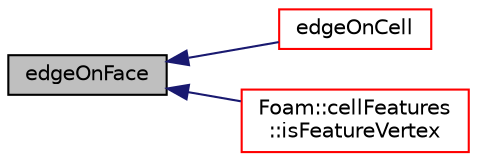 digraph "edgeOnFace"
{
  bgcolor="transparent";
  edge [fontname="Helvetica",fontsize="10",labelfontname="Helvetica",labelfontsize="10"];
  node [fontname="Helvetica",fontsize="10",shape=record];
  rankdir="LR";
  Node1 [label="edgeOnFace",height=0.2,width=0.4,color="black", fillcolor="grey75", style="filled", fontcolor="black"];
  Node1 -> Node2 [dir="back",color="midnightblue",fontsize="10",style="solid",fontname="Helvetica"];
  Node2 [label="edgeOnCell",height=0.2,width=0.4,color="red",URL="$a10993.html#aac8d01a4a4be8cce10b7536d4517b9f0",tooltip="Is edge used by cell. "];
  Node1 -> Node3 [dir="back",color="midnightblue",fontsize="10",style="solid",fontname="Helvetica"];
  Node3 [label="Foam::cellFeatures\l::isFeatureVertex",height=0.2,width=0.4,color="red",URL="$a00210.html#a0e7b44a9c615474ec512d3fa9b9f25a3",tooltip="Is vertexI on facei used by two edges that form feature. "];
}
